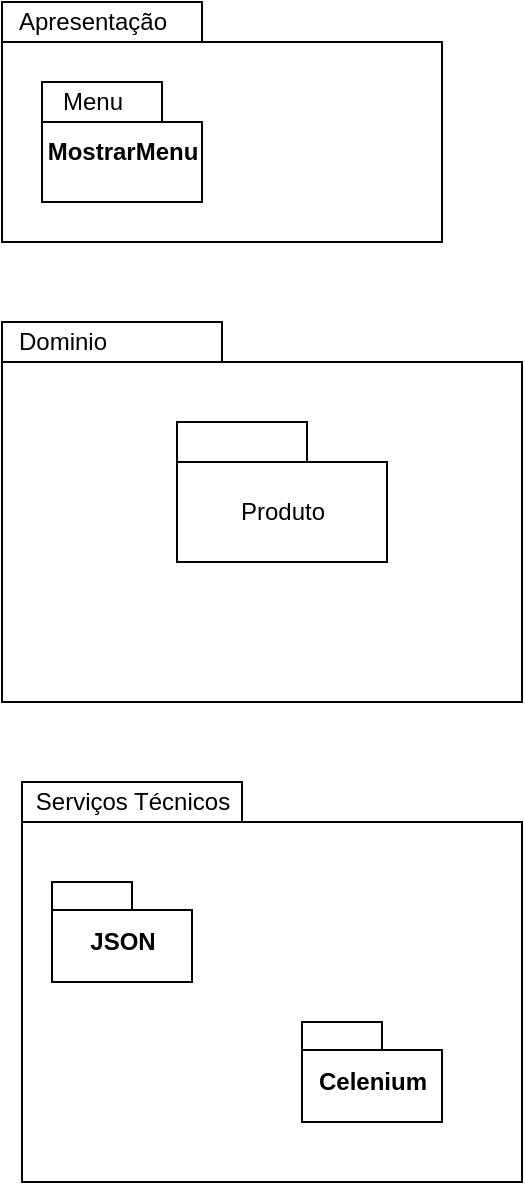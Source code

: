 <mxfile version="14.4.6" type="device"><diagram id="FsVaDLUl5eq7Ks-7MH9X" name="Page-1"><mxGraphModel dx="2512" dy="776" grid="1" gridSize="10" guides="1" tooltips="1" connect="1" arrows="1" fold="1" page="1" pageScale="1" pageWidth="850" pageHeight="1100" math="0" shadow="0"><root><mxCell id="0"/><mxCell id="1" parent="0"/><mxCell id="EnLJGB2SGIzu7NNYbnLm-2" value="" style="shape=folder;fontStyle=1;spacingTop=10;tabWidth=100;tabHeight=20;tabPosition=left;html=1;" vertex="1" parent="1"><mxGeometry x="-750" y="270" width="220" height="120" as="geometry"/></mxCell><mxCell id="EnLJGB2SGIzu7NNYbnLm-5" value="Apresentação" style="text;html=1;align=center;verticalAlign=middle;resizable=0;points=[];autosize=1;" vertex="1" parent="1"><mxGeometry x="-750" y="270" width="90" height="20" as="geometry"/></mxCell><mxCell id="EnLJGB2SGIzu7NNYbnLm-6" value="MostrarMenu" style="shape=folder;fontStyle=1;spacingTop=10;tabWidth=60;tabHeight=20;tabPosition=left;html=1;" vertex="1" parent="1"><mxGeometry x="-730" y="310" width="80" height="60" as="geometry"/></mxCell><mxCell id="EnLJGB2SGIzu7NNYbnLm-7" value="Menu" style="text;html=1;align=center;verticalAlign=middle;resizable=0;points=[];autosize=1;" vertex="1" parent="1"><mxGeometry x="-730" y="310" width="50" height="20" as="geometry"/></mxCell><mxCell id="EnLJGB2SGIzu7NNYbnLm-8" value="" style="shape=folder;fontStyle=1;spacingTop=10;tabWidth=110;tabHeight=20;tabPosition=left;html=1;" vertex="1" parent="1"><mxGeometry x="-750" y="430" width="260" height="190" as="geometry"/></mxCell><mxCell id="EnLJGB2SGIzu7NNYbnLm-9" value="Dominio" style="text;html=1;align=center;verticalAlign=middle;resizable=0;points=[];autosize=1;" vertex="1" parent="1"><mxGeometry x="-750" y="430" width="60" height="20" as="geometry"/></mxCell><mxCell id="EnLJGB2SGIzu7NNYbnLm-10" value="" style="shape=folder;fontStyle=1;spacingTop=10;tabWidth=65;tabHeight=20;tabPosition=left;html=1;" vertex="1" parent="1"><mxGeometry x="-662.5" y="480" width="105" height="70" as="geometry"/></mxCell><mxCell id="EnLJGB2SGIzu7NNYbnLm-11" value="Produto" style="text;html=1;align=center;verticalAlign=middle;resizable=0;points=[];autosize=1;" vertex="1" parent="1"><mxGeometry x="-640" y="515" width="60" height="20" as="geometry"/></mxCell><mxCell id="EnLJGB2SGIzu7NNYbnLm-12" value="" style="shape=folder;fontStyle=1;spacingTop=10;tabWidth=110;tabHeight=20;tabPosition=left;html=1;" vertex="1" parent="1"><mxGeometry x="-740" y="660" width="250" height="200" as="geometry"/></mxCell><mxCell id="EnLJGB2SGIzu7NNYbnLm-14" value="Serviços Técnicos" style="text;html=1;align=center;verticalAlign=middle;resizable=0;points=[];autosize=1;" vertex="1" parent="1"><mxGeometry x="-740" y="660" width="110" height="20" as="geometry"/></mxCell><mxCell id="EnLJGB2SGIzu7NNYbnLm-15" value="JSON" style="shape=folder;fontStyle=1;spacingTop=10;tabWidth=40;tabHeight=14;tabPosition=left;html=1;" vertex="1" parent="1"><mxGeometry x="-725" y="710" width="70" height="50" as="geometry"/></mxCell><mxCell id="EnLJGB2SGIzu7NNYbnLm-16" value="Celenium" style="shape=folder;fontStyle=1;spacingTop=10;tabWidth=40;tabHeight=14;tabPosition=left;html=1;" vertex="1" parent="1"><mxGeometry x="-600" y="780" width="70" height="50" as="geometry"/></mxCell></root></mxGraphModel></diagram></mxfile>